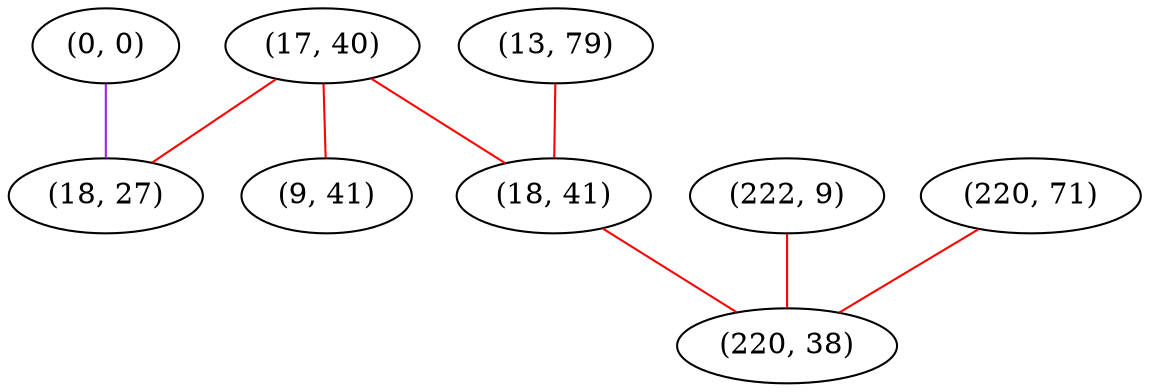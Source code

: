 graph "" {
"(17, 40)";
"(0, 0)";
"(222, 9)";
"(13, 79)";
"(18, 27)";
"(9, 41)";
"(18, 41)";
"(220, 71)";
"(220, 38)";
"(17, 40)" -- "(18, 27)"  [color=red, key=0, weight=1];
"(17, 40)" -- "(9, 41)"  [color=red, key=0, weight=1];
"(17, 40)" -- "(18, 41)"  [color=red, key=0, weight=1];
"(0, 0)" -- "(18, 27)"  [color=purple, key=0, weight=4];
"(222, 9)" -- "(220, 38)"  [color=red, key=0, weight=1];
"(13, 79)" -- "(18, 41)"  [color=red, key=0, weight=1];
"(18, 41)" -- "(220, 38)"  [color=red, key=0, weight=1];
"(220, 71)" -- "(220, 38)"  [color=red, key=0, weight=1];
}
